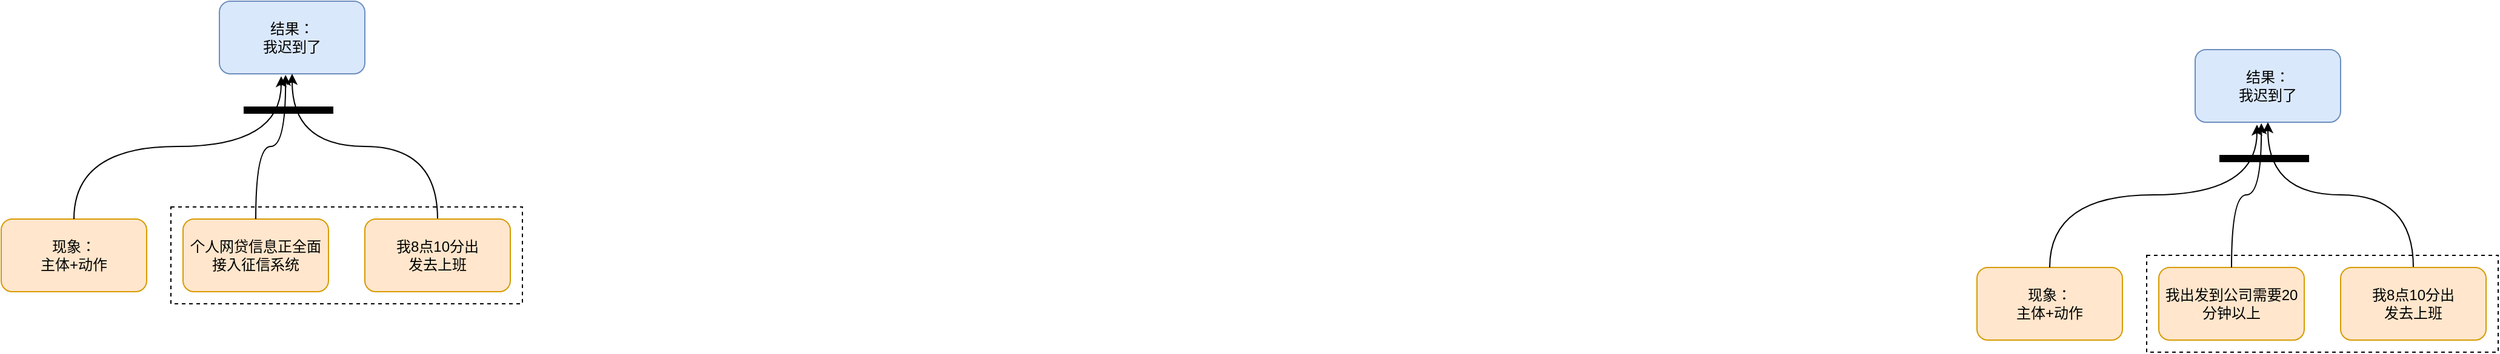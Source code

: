 <mxfile version="22.1.7" type="github">
  <diagram name="第 1 页" id="-YDZAZbOoPaihumaPKAI">
    <mxGraphModel dx="3437" dy="468" grid="1" gridSize="10" guides="1" tooltips="1" connect="1" arrows="1" fold="1" page="1" pageScale="1" pageWidth="827" pageHeight="1169" math="0" shadow="0">
      <root>
        <mxCell id="0" />
        <mxCell id="1" parent="0" />
        <mxCell id="W8f5LiiMpVAF6FN5ByhR-10" value="" style="rounded=0;whiteSpace=wrap;html=1;dashed=1;fillColor=none;" vertex="1" parent="1">
          <mxGeometry x="-1520" y="230" width="290" height="80" as="geometry" />
        </mxCell>
        <mxCell id="u0APZQ-0mrMtIYkuVcgC-2" value="&lt;div&gt;结果：&lt;/div&gt;&lt;div&gt;我迟到了&lt;br&gt;&lt;/div&gt;" style="rounded=1;whiteSpace=wrap;html=1;fillColor=#dae8fc;strokeColor=#6c8ebf;" parent="1" vertex="1">
          <mxGeometry x="150" y="100" width="120" height="60" as="geometry" />
        </mxCell>
        <mxCell id="u0APZQ-0mrMtIYkuVcgC-3" value="&lt;div&gt;现象：&lt;/div&gt;&lt;div&gt;主体+动作&lt;br&gt;&lt;/div&gt;" style="rounded=1;whiteSpace=wrap;html=1;fillColor=#ffe6cc;strokeColor=#d79b00;" parent="1" vertex="1">
          <mxGeometry x="-30" y="280" width="120" height="60" as="geometry" />
        </mxCell>
        <mxCell id="u0APZQ-0mrMtIYkuVcgC-6" style="edgeStyle=orthogonalEdgeStyle;rounded=0;orthogonalLoop=1;jettySize=auto;html=1;entryX=0.5;entryY=1;entryDx=0;entryDy=0;curved=1;" parent="1" source="u0APZQ-0mrMtIYkuVcgC-4" target="u0APZQ-0mrMtIYkuVcgC-2" edge="1">
          <mxGeometry relative="1" as="geometry">
            <mxPoint x="200" y="170" as="targetPoint" />
          </mxGeometry>
        </mxCell>
        <mxCell id="u0APZQ-0mrMtIYkuVcgC-4" value="&lt;div&gt;我8点10分出&lt;/div&gt;&lt;div&gt;发去上班&lt;/div&gt;" style="rounded=1;whiteSpace=wrap;html=1;fillColor=#ffe6cc;strokeColor=#d79b00;" parent="1" vertex="1">
          <mxGeometry x="270" y="280" width="120" height="60" as="geometry" />
        </mxCell>
        <mxCell id="u0APZQ-0mrMtIYkuVcgC-5" style="edgeStyle=orthogonalEdgeStyle;rounded=0;orthogonalLoop=1;jettySize=auto;html=1;entryX=0.425;entryY=1.033;entryDx=0;entryDy=0;entryPerimeter=0;curved=1;exitX=0.5;exitY=0;exitDx=0;exitDy=0;" parent="1" source="u0APZQ-0mrMtIYkuVcgC-3" target="u0APZQ-0mrMtIYkuVcgC-2" edge="1">
          <mxGeometry relative="1" as="geometry" />
        </mxCell>
        <mxCell id="u0APZQ-0mrMtIYkuVcgC-7" value="" style="endArrow=none;html=1;rounded=0;strokeWidth=6;" parent="1" edge="1">
          <mxGeometry width="50" height="50" relative="1" as="geometry">
            <mxPoint x="170" y="190" as="sourcePoint" />
            <mxPoint x="244" y="190" as="targetPoint" />
          </mxGeometry>
        </mxCell>
        <mxCell id="u0APZQ-0mrMtIYkuVcgC-8" value="我出发到公司需要20分钟以上" style="rounded=1;whiteSpace=wrap;html=1;fillColor=#ffe6cc;strokeColor=#d79b00;" parent="1" vertex="1">
          <mxGeometry x="120" y="280" width="120" height="60" as="geometry" />
        </mxCell>
        <mxCell id="u0APZQ-0mrMtIYkuVcgC-9" style="edgeStyle=orthogonalEdgeStyle;rounded=0;orthogonalLoop=1;jettySize=auto;html=1;entryX=0.455;entryY=1.014;entryDx=0;entryDy=0;entryPerimeter=0;curved=1;" parent="1" source="u0APZQ-0mrMtIYkuVcgC-8" target="u0APZQ-0mrMtIYkuVcgC-2" edge="1">
          <mxGeometry relative="1" as="geometry" />
        </mxCell>
        <mxCell id="u0APZQ-0mrMtIYkuVcgC-10" value="" style="rounded=0;whiteSpace=wrap;html=1;dashed=1;fillColor=none;" parent="1" vertex="1">
          <mxGeometry x="110" y="270" width="290" height="80" as="geometry" />
        </mxCell>
        <mxCell id="W8f5LiiMpVAF6FN5ByhR-2" value="&lt;div&gt;结果：&lt;/div&gt;&lt;div&gt;我迟到了&lt;br&gt;&lt;/div&gt;" style="rounded=1;whiteSpace=wrap;html=1;fillColor=#dae8fc;strokeColor=#6c8ebf;" vertex="1" parent="1">
          <mxGeometry x="-1480" y="60" width="120" height="60" as="geometry" />
        </mxCell>
        <mxCell id="W8f5LiiMpVAF6FN5ByhR-3" value="&lt;div&gt;现象：&lt;/div&gt;&lt;div&gt;主体+动作&lt;br&gt;&lt;/div&gt;" style="rounded=1;whiteSpace=wrap;html=1;fillColor=#ffe6cc;strokeColor=#d79b00;" vertex="1" parent="1">
          <mxGeometry x="-1660" y="240" width="120" height="60" as="geometry" />
        </mxCell>
        <mxCell id="W8f5LiiMpVAF6FN5ByhR-4" style="edgeStyle=orthogonalEdgeStyle;rounded=0;orthogonalLoop=1;jettySize=auto;html=1;entryX=0.5;entryY=1;entryDx=0;entryDy=0;curved=1;" edge="1" parent="1" source="W8f5LiiMpVAF6FN5ByhR-5" target="W8f5LiiMpVAF6FN5ByhR-2">
          <mxGeometry relative="1" as="geometry">
            <mxPoint x="-1430" y="130" as="targetPoint" />
          </mxGeometry>
        </mxCell>
        <mxCell id="W8f5LiiMpVAF6FN5ByhR-5" value="&lt;div&gt;我8点10分出&lt;/div&gt;&lt;div&gt;发去上班&lt;/div&gt;" style="rounded=1;whiteSpace=wrap;html=1;fillColor=#ffe6cc;strokeColor=#d79b00;" vertex="1" parent="1">
          <mxGeometry x="-1360" y="240" width="120" height="60" as="geometry" />
        </mxCell>
        <mxCell id="W8f5LiiMpVAF6FN5ByhR-6" style="edgeStyle=orthogonalEdgeStyle;rounded=0;orthogonalLoop=1;jettySize=auto;html=1;entryX=0.425;entryY=1.033;entryDx=0;entryDy=0;entryPerimeter=0;curved=1;exitX=0.5;exitY=0;exitDx=0;exitDy=0;" edge="1" parent="1" source="W8f5LiiMpVAF6FN5ByhR-3" target="W8f5LiiMpVAF6FN5ByhR-2">
          <mxGeometry relative="1" as="geometry" />
        </mxCell>
        <mxCell id="W8f5LiiMpVAF6FN5ByhR-7" value="" style="endArrow=none;html=1;rounded=0;strokeWidth=6;" edge="1" parent="1">
          <mxGeometry width="50" height="50" relative="1" as="geometry">
            <mxPoint x="-1460" y="150" as="sourcePoint" />
            <mxPoint x="-1386" y="150" as="targetPoint" />
          </mxGeometry>
        </mxCell>
        <mxCell id="W8f5LiiMpVAF6FN5ByhR-8" value="个人网贷信息正全面接入征信系统" style="rounded=1;whiteSpace=wrap;html=1;fillColor=#ffe6cc;strokeColor=#d79b00;" vertex="1" parent="1">
          <mxGeometry x="-1510" y="240" width="120" height="60" as="geometry" />
        </mxCell>
        <mxCell id="W8f5LiiMpVAF6FN5ByhR-9" style="edgeStyle=orthogonalEdgeStyle;rounded=0;orthogonalLoop=1;jettySize=auto;html=1;entryX=0.455;entryY=1.014;entryDx=0;entryDy=0;entryPerimeter=0;curved=1;" edge="1" parent="1" source="W8f5LiiMpVAF6FN5ByhR-8" target="W8f5LiiMpVAF6FN5ByhR-2">
          <mxGeometry relative="1" as="geometry" />
        </mxCell>
      </root>
    </mxGraphModel>
  </diagram>
</mxfile>
